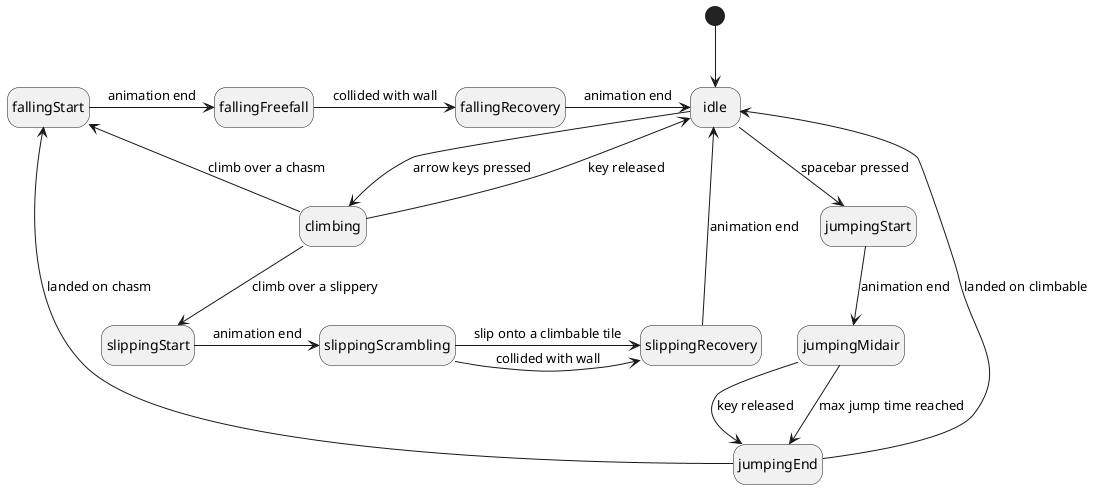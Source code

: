 @startuml
hide empty description

[*] --> idle
idle --> climbing : arrow keys pressed
idle --> jumpingStart : spacebar pressed

climbing --> idle : key released
climbing --> fallingStart : climb over a chasm
climbing --> slippingStart : climb over a slippery

jumpingStart --> jumpingMidair : animation end
jumpingMidair --> jumpingEnd : key released
jumpingMidair --> jumpingEnd : max jump time reached
jumpingEnd --> idle : landed on climbable
jumpingEnd --> fallingStart : landed on chasm

fallingStart -> fallingFreefall : animation end
fallingFreefall -> fallingRecovery : collided with wall
fallingRecovery -> idle : animation end

slippingStart -> slippingScrambling : animation end
slippingScrambling -> slippingRecovery : slip onto a climbable tile
slippingScrambling -> slippingRecovery : collided with wall
slippingRecovery -> idle : animation end

@enduml
